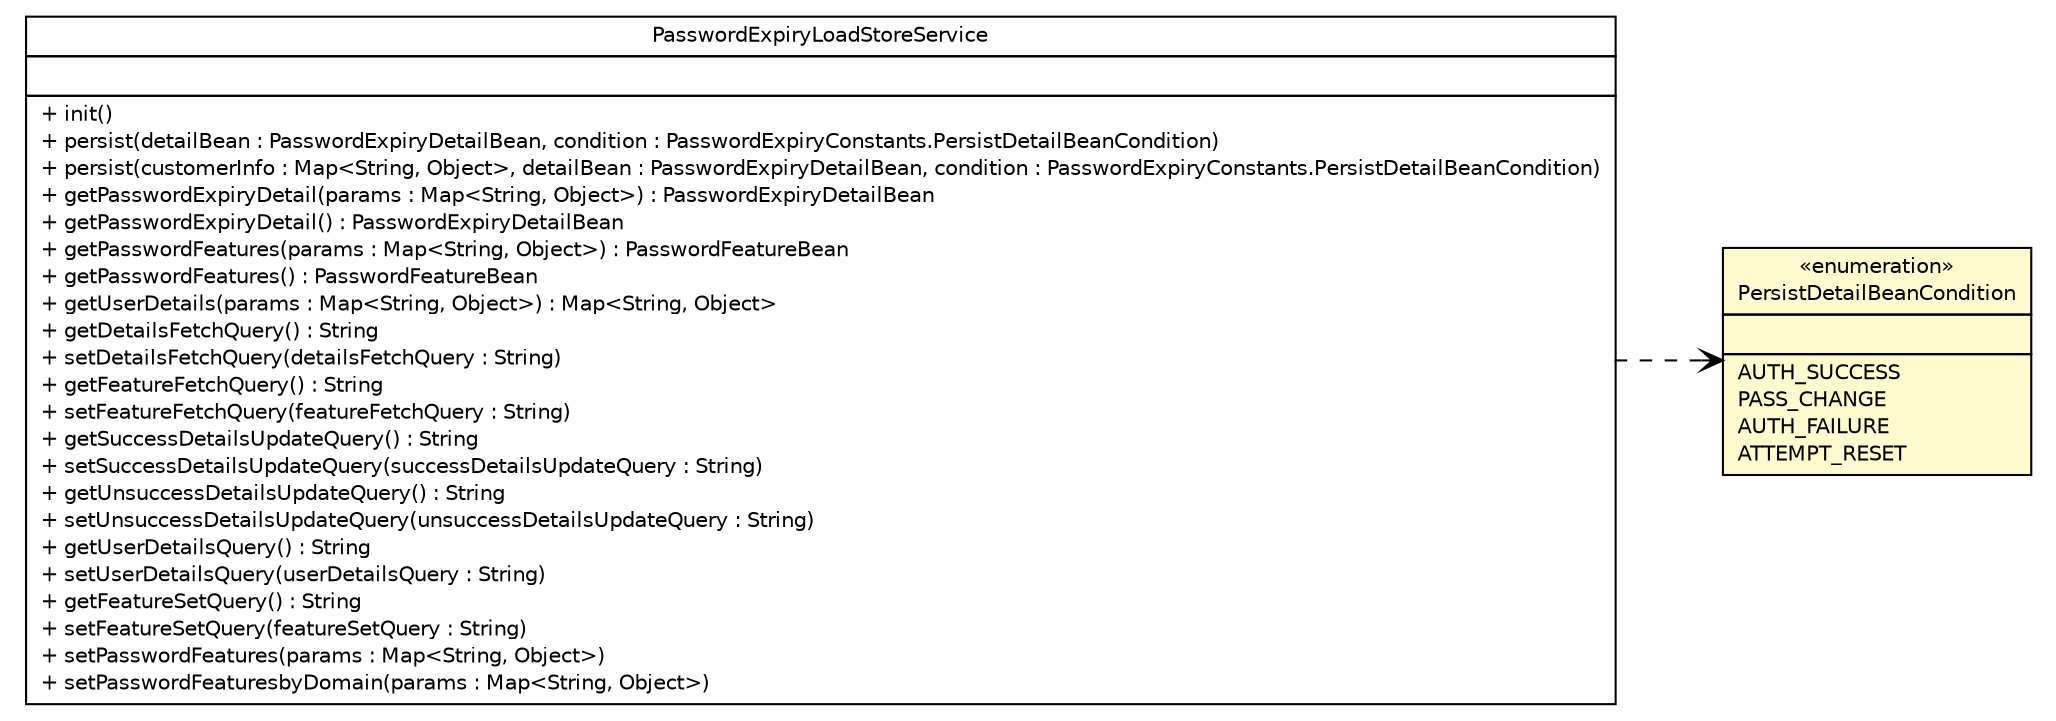 #!/usr/local/bin/dot
#
# Class diagram 
# Generated by UMLGraph version 5.1 (http://www.umlgraph.org/)
#

digraph G {
	edge [fontname="Helvetica",fontsize=10,labelfontname="Helvetica",labelfontsize=10];
	node [fontname="Helvetica",fontsize=10,shape=plaintext];
	nodesep=0.25;
	ranksep=0.5;
	rankdir=LR;
	// com.inn.headstartdemo.security.mgmt.PasswordExpiryLoadStoreService
	c12379 [label=<<table title="com.inn.headstartdemo.security.mgmt.PasswordExpiryLoadStoreService" border="0" cellborder="1" cellspacing="0" cellpadding="2" port="p" href="../mgmt/PasswordExpiryLoadStoreService.html">
		<tr><td><table border="0" cellspacing="0" cellpadding="1">
<tr><td align="center" balign="center"> PasswordExpiryLoadStoreService </td></tr>
		</table></td></tr>
		<tr><td><table border="0" cellspacing="0" cellpadding="1">
<tr><td align="left" balign="left">  </td></tr>
		</table></td></tr>
		<tr><td><table border="0" cellspacing="0" cellpadding="1">
<tr><td align="left" balign="left"> + init() </td></tr>
<tr><td align="left" balign="left"> + persist(detailBean : PasswordExpiryDetailBean, condition : PasswordExpiryConstants.PersistDetailBeanCondition) </td></tr>
<tr><td align="left" balign="left"> + persist(customerInfo : Map&lt;String, Object&gt;, detailBean : PasswordExpiryDetailBean, condition : PasswordExpiryConstants.PersistDetailBeanCondition) </td></tr>
<tr><td align="left" balign="left"> + getPasswordExpiryDetail(params : Map&lt;String, Object&gt;) : PasswordExpiryDetailBean </td></tr>
<tr><td align="left" balign="left"> + getPasswordExpiryDetail() : PasswordExpiryDetailBean </td></tr>
<tr><td align="left" balign="left"> + getPasswordFeatures(params : Map&lt;String, Object&gt;) : PasswordFeatureBean </td></tr>
<tr><td align="left" balign="left"> + getPasswordFeatures() : PasswordFeatureBean </td></tr>
<tr><td align="left" balign="left"> + getUserDetails(params : Map&lt;String, Object&gt;) : Map&lt;String, Object&gt; </td></tr>
<tr><td align="left" balign="left"> + getDetailsFetchQuery() : String </td></tr>
<tr><td align="left" balign="left"> + setDetailsFetchQuery(detailsFetchQuery : String) </td></tr>
<tr><td align="left" balign="left"> + getFeatureFetchQuery() : String </td></tr>
<tr><td align="left" balign="left"> + setFeatureFetchQuery(featureFetchQuery : String) </td></tr>
<tr><td align="left" balign="left"> + getSuccessDetailsUpdateQuery() : String </td></tr>
<tr><td align="left" balign="left"> + setSuccessDetailsUpdateQuery(successDetailsUpdateQuery : String) </td></tr>
<tr><td align="left" balign="left"> + getUnsuccessDetailsUpdateQuery() : String </td></tr>
<tr><td align="left" balign="left"> + setUnsuccessDetailsUpdateQuery(unsuccessDetailsUpdateQuery : String) </td></tr>
<tr><td align="left" balign="left"> + getUserDetailsQuery() : String </td></tr>
<tr><td align="left" balign="left"> + setUserDetailsQuery(userDetailsQuery : String) </td></tr>
<tr><td align="left" balign="left"> + getFeatureSetQuery() : String </td></tr>
<tr><td align="left" balign="left"> + setFeatureSetQuery(featureSetQuery : String) </td></tr>
<tr><td align="left" balign="left"> + setPasswordFeatures(params : Map&lt;String, Object&gt;) </td></tr>
<tr><td align="left" balign="left"> + setPasswordFeaturesbyDomain(params : Map&lt;String, Object&gt;) </td></tr>
		</table></td></tr>
		</table>>, fontname="Helvetica", fontcolor="black", fontsize=10.0];
	// com.inn.headstartdemo.security.spring.PasswordExpiryConstants.PersistDetailBeanCondition
	c12385 [label=<<table title="com.inn.headstartdemo.security.spring.PasswordExpiryConstants.PersistDetailBeanCondition" border="0" cellborder="1" cellspacing="0" cellpadding="2" port="p" bgcolor="lemonChiffon" href="./PasswordExpiryConstants.PersistDetailBeanCondition.html">
		<tr><td><table border="0" cellspacing="0" cellpadding="1">
<tr><td align="center" balign="center"> &#171;enumeration&#187; </td></tr>
<tr><td align="center" balign="center"> PersistDetailBeanCondition </td></tr>
		</table></td></tr>
		<tr><td><table border="0" cellspacing="0" cellpadding="1">
<tr><td align="left" balign="left">  </td></tr>
		</table></td></tr>
		<tr><td><table border="0" cellspacing="0" cellpadding="1">
<tr><td align="left" balign="left"> AUTH_SUCCESS </td></tr>
<tr><td align="left" balign="left"> PASS_CHANGE </td></tr>
<tr><td align="left" balign="left"> AUTH_FAILURE </td></tr>
<tr><td align="left" balign="left"> ATTEMPT_RESET </td></tr>
		</table></td></tr>
		</table>>, fontname="Helvetica", fontcolor="black", fontsize=10.0];
	// com.inn.headstartdemo.security.mgmt.PasswordExpiryLoadStoreService DEPEND com.inn.headstartdemo.security.spring.PasswordExpiryConstants.PersistDetailBeanCondition
	c12379:p -> c12385:p [taillabel="", label="", headlabel="", fontname="Helvetica", fontcolor="black", fontsize=10.0, color="black", arrowhead=open, style=dashed];
}

